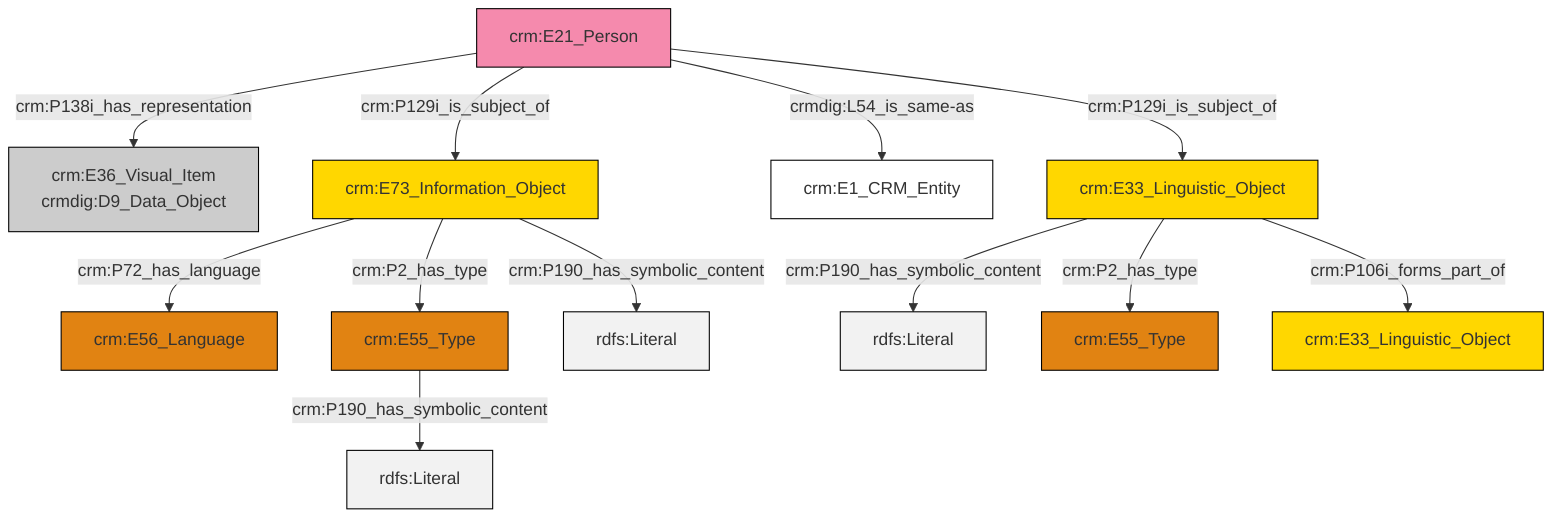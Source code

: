 graph TD
classDef Literal fill:#f2f2f2,stroke:#000000;
classDef CRM_Entity fill:#FFFFFF,stroke:#000000;
classDef Temporal_Entity fill:#00C9E6, stroke:#000000;
classDef Type fill:#E18312, stroke:#000000;
classDef Time-Span fill:#2C9C91, stroke:#000000;
classDef Appellation fill:#FFEB7F, stroke:#000000;
classDef Place fill:#008836, stroke:#000000;
classDef Persistent_Item fill:#B266B2, stroke:#000000;
classDef Conceptual_Object fill:#FFD700, stroke:#000000;
classDef Physical_Thing fill:#D2B48C, stroke:#000000;
classDef Actor fill:#f58aad, stroke:#000000;
classDef PC_Classes fill:#4ce600, stroke:#000000;
classDef Multi fill:#cccccc,stroke:#000000;

2["crm:E55_Type"]:::Type -->|crm:P190_has_symbolic_content| 3[rdfs:Literal]:::Literal
8["crm:E33_Linguistic_Object"]:::Conceptual_Object -->|crm:P190_has_symbolic_content| 13[rdfs:Literal]:::Literal
8["crm:E33_Linguistic_Object"]:::Conceptual_Object -->|crm:P2_has_type| 6["crm:E55_Type"]:::Type
14["crm:E73_Information_Object"]:::Conceptual_Object -->|crm:P72_has_language| 16["crm:E56_Language"]:::Type
4["crm:E21_Person"]:::Actor -->|crm:P138i_has_representation| 0["crm:E36_Visual_Item<br>crmdig:D9_Data_Object"]:::Multi
8["crm:E33_Linguistic_Object"]:::Conceptual_Object -->|crm:P106i_forms_part_of| 17["crm:E33_Linguistic_Object"]:::Conceptual_Object
14["crm:E73_Information_Object"]:::Conceptual_Object -->|crm:P2_has_type| 2["crm:E55_Type"]:::Type
4["crm:E21_Person"]:::Actor -->|crm:P129i_is_subject_of| 14["crm:E73_Information_Object"]:::Conceptual_Object
14["crm:E73_Information_Object"]:::Conceptual_Object -->|crm:P190_has_symbolic_content| 21[rdfs:Literal]:::Literal
4["crm:E21_Person"]:::Actor -->|crmdig:L54_is_same-as| 11["crm:E1_CRM_Entity"]:::CRM_Entity
4["crm:E21_Person"]:::Actor -->|crm:P129i_is_subject_of| 8["crm:E33_Linguistic_Object"]:::Conceptual_Object